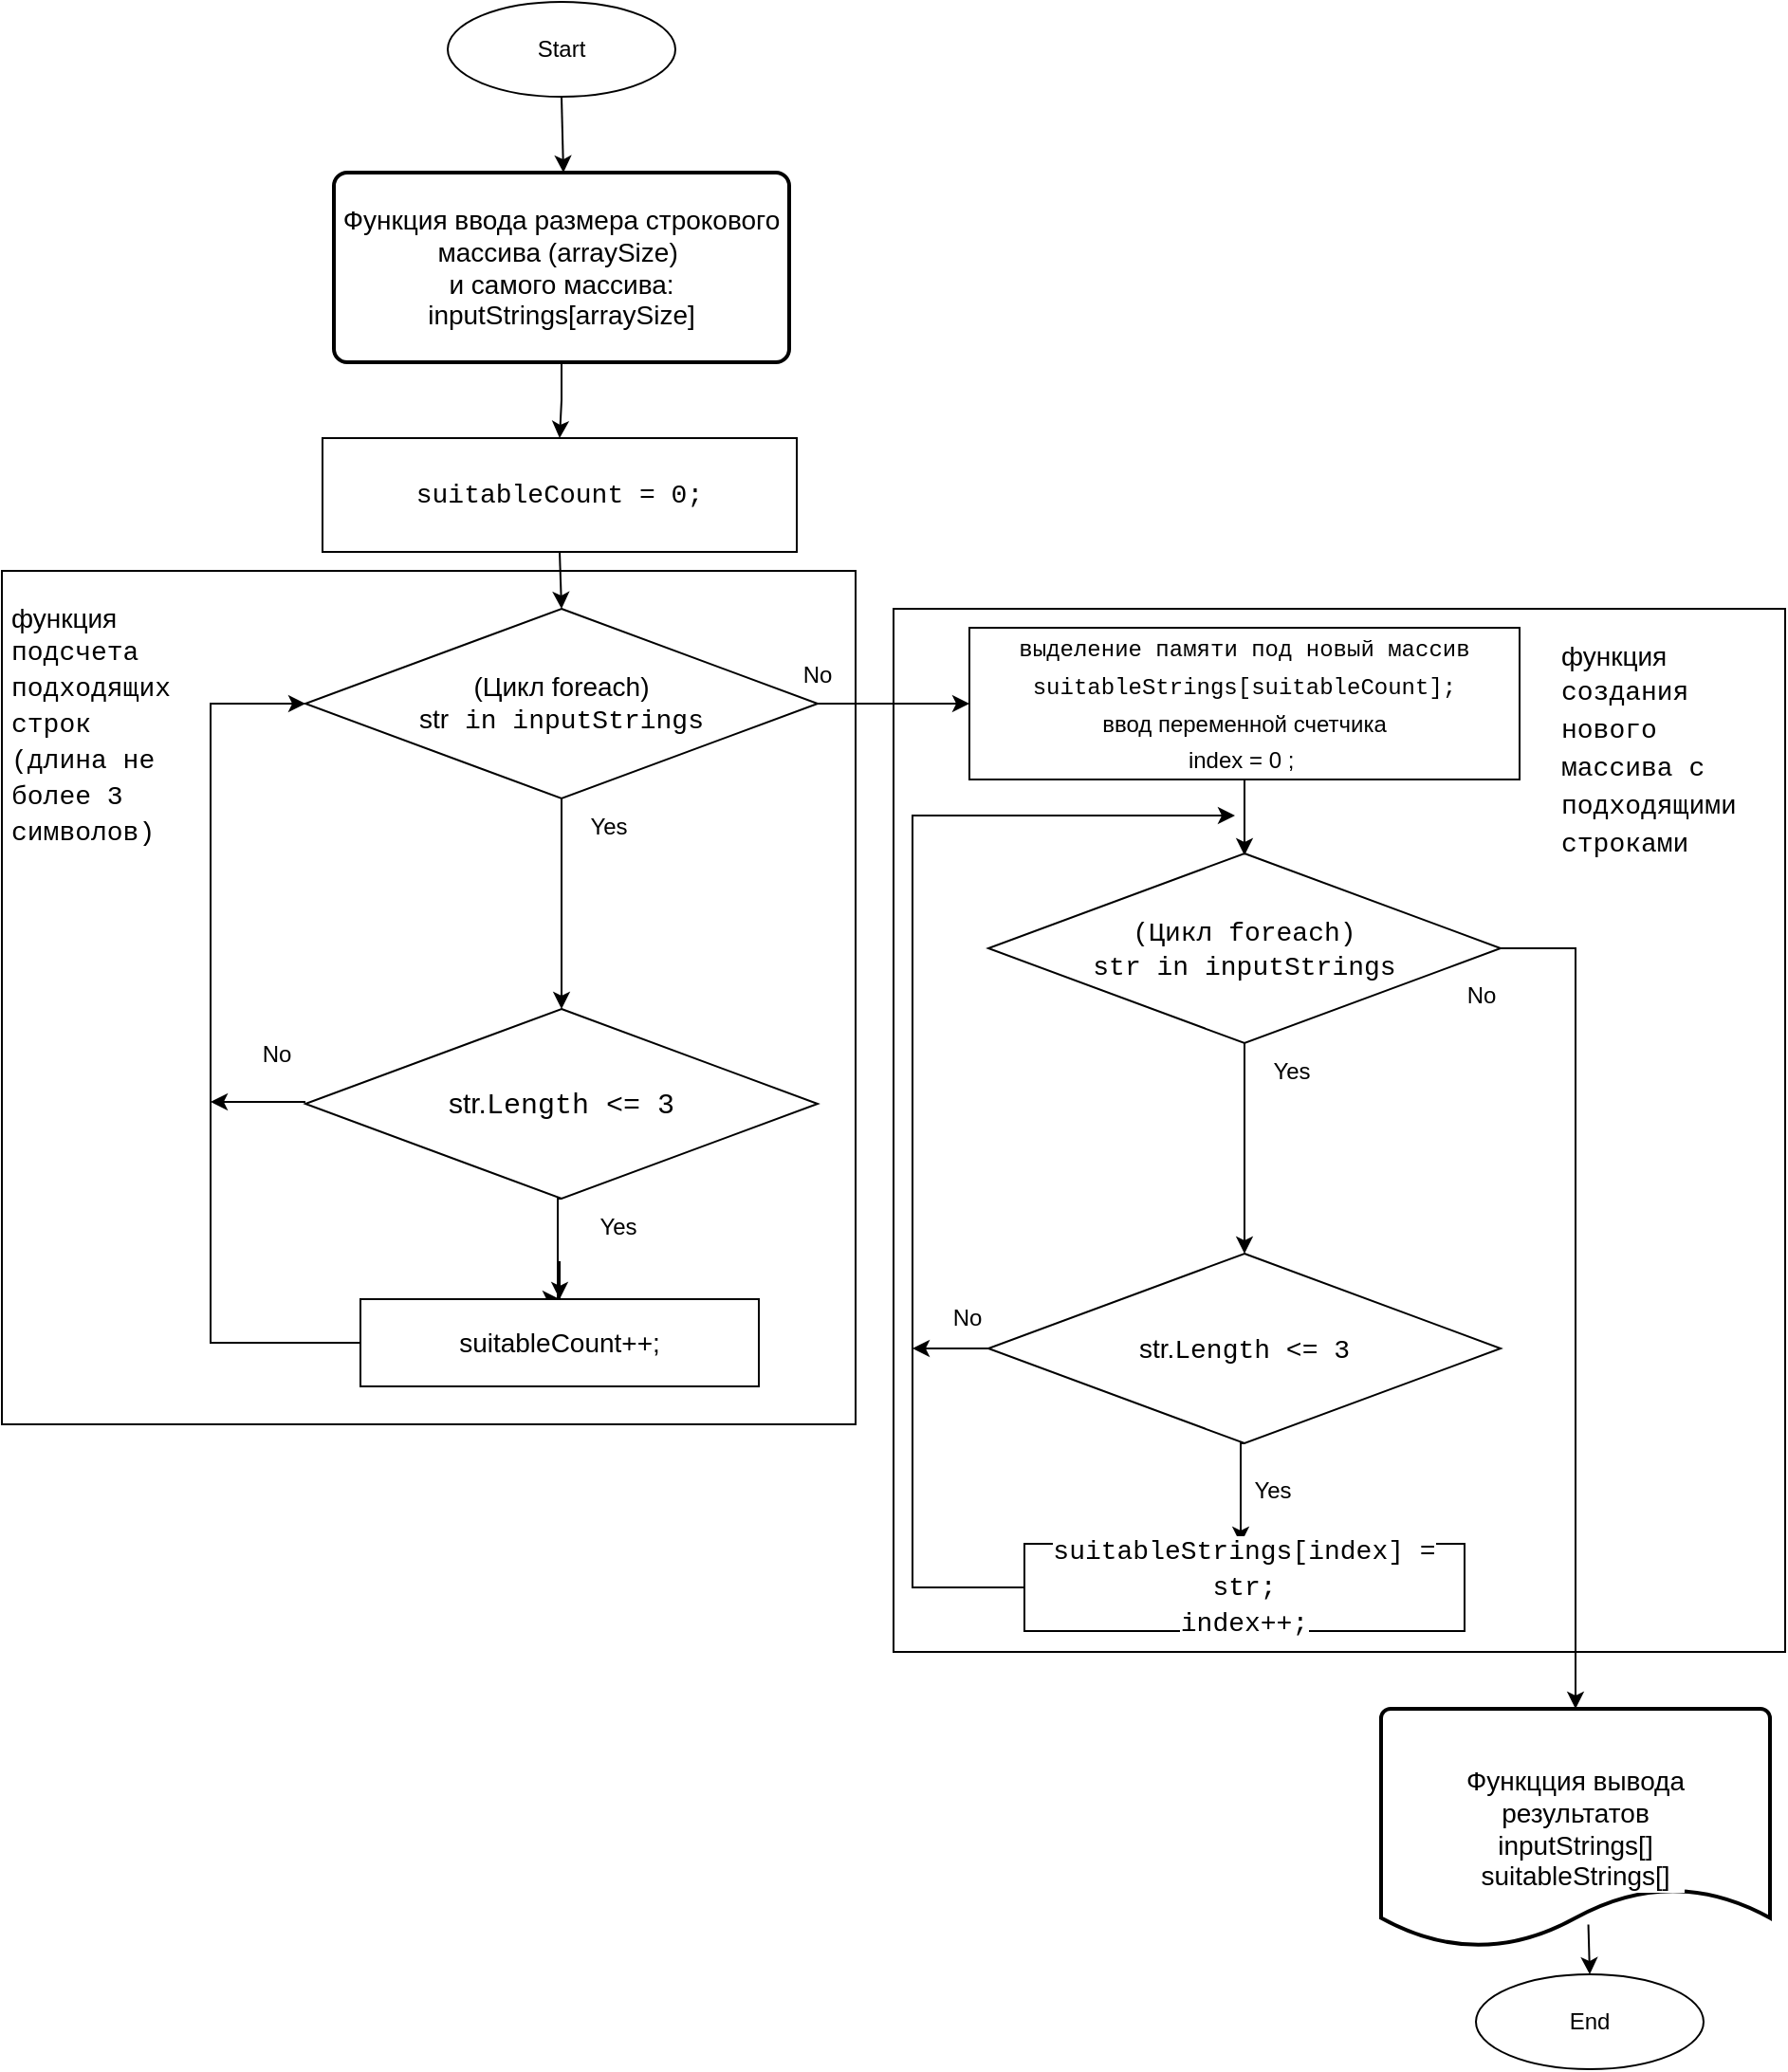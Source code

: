 <mxfile version="20.8.16" type="device"><diagram id="99YIV30c1iwatZ08gYIQ" name="Page-1"><mxGraphModel dx="1571" dy="940" grid="1" gridSize="10" guides="1" tooltips="1" connect="1" arrows="1" fold="1" page="1" pageScale="1" pageWidth="827" pageHeight="1169" math="0" shadow="0"><root><mxCell id="0"/><mxCell id="1" parent="0"/><mxCell id="FNtd4ySeTy3nz45-NtVT-94" value="" style="verticalLabelPosition=bottom;verticalAlign=top;html=1;shape=mxgraph.basic.rect;fillColor2=none;strokeWidth=1;size=20;indent=5;labelBackgroundColor=#FFFFFF;fontSize=14;fontColor=#000000;" vertex="1" parent="1"><mxGeometry x="480" y="330" width="470" height="550" as="geometry"/></mxCell><mxCell id="FNtd4ySeTy3nz45-NtVT-92" value="" style="verticalLabelPosition=bottom;verticalAlign=top;html=1;shape=mxgraph.basic.rect;fillColor2=none;strokeWidth=1;size=20;indent=5;labelBackgroundColor=#FFFFFF;fontSize=14;fontColor=#000000;" vertex="1" parent="1"><mxGeometry x="10" y="310" width="450" height="450" as="geometry"/></mxCell><mxCell id="FNtd4ySeTy3nz45-NtVT-93" value="&lt;span style=&quot;background-color: rgb(255, 255, 255);&quot;&gt;функция&lt;br&gt;&lt;/span&gt;&lt;div style=&quot;font-family: Consolas, &amp;quot;Courier New&amp;quot;, monospace; line-height: 19px;&quot;&gt;&lt;span style=&quot;background-color: rgb(255, 255, 255);&quot;&gt;подсчета подходящих строк (длина не более 3 символов)&lt;/span&gt;&lt;/div&gt;" style="text;whiteSpace=wrap;html=1;fontSize=14;fontColor=#000000;" vertex="1" parent="1"><mxGeometry x="13" y="320" width="77" height="40" as="geometry"/></mxCell><mxCell id="7" style="edgeStyle=none;html=1;exitX=0.5;exitY=1;exitDx=0;exitDy=0;" parent="1" source="2" edge="1"><mxGeometry relative="1" as="geometry"><mxPoint x="306" y="100" as="targetPoint"/></mxGeometry></mxCell><mxCell id="2" value="" style="ellipse;whiteSpace=wrap;html=1;" parent="1" vertex="1"><mxGeometry x="245" y="10" width="120" height="50" as="geometry"/></mxCell><mxCell id="3" value="Start" style="text;html=1;strokeColor=none;fillColor=none;align=center;verticalAlign=middle;whiteSpace=wrap;rounded=0;" parent="1" vertex="1"><mxGeometry x="275" y="20" width="60" height="30" as="geometry"/></mxCell><mxCell id="38" style="edgeStyle=none;html=1;exitX=1;exitY=0.5;exitDx=0;exitDy=0;entryX=0;entryY=0.5;entryDx=0;entryDy=0;" parent="1" source="26" edge="1" target="FNtd4ySeTy3nz45-NtVT-102"><mxGeometry relative="1" as="geometry"><mxPoint x="530" y="380" as="targetPoint"/></mxGeometry></mxCell><mxCell id="26" value="&lt;font style=&quot;font-size: 14px;&quot;&gt;&lt;div style=&quot;&quot;&gt;(Цикл foreach)&lt;/div&gt;&lt;div style=&quot;&quot;&gt;&lt;/div&gt;&lt;span style=&quot;&quot;&gt;str&lt;/span&gt;&lt;span style=&quot;border-color: var(--border-color); font-family: Consolas, &amp;quot;Courier New&amp;quot;, monospace;&quot;&gt;&amp;nbsp;&lt;/span&gt;&lt;span style=&quot;border-color: var(--border-color); font-family: Consolas, &amp;quot;Courier New&amp;quot;, monospace;&quot;&gt;in&lt;/span&gt;&lt;span style=&quot;border-color: var(--border-color); font-family: Consolas, &amp;quot;Courier New&amp;quot;, monospace;&quot;&gt;&amp;nbsp;&lt;/span&gt;&lt;span style=&quot;border-color: var(--border-color); font-family: Consolas, &amp;quot;Courier New&amp;quot;, monospace;&quot;&gt;inputStrings&lt;/span&gt;&lt;/font&gt;" style="rhombus;whiteSpace=wrap;html=1;" parent="1" vertex="1"><mxGeometry x="170" y="330" width="270" height="100" as="geometry"/></mxCell><mxCell id="32" style="edgeStyle=none;html=1;exitX=0.5;exitY=1;exitDx=0;exitDy=0;entryX=0.5;entryY=0;entryDx=0;entryDy=0;" parent="1" source="29" target="26" edge="1"><mxGeometry relative="1" as="geometry"/></mxCell><mxCell id="29" value="&lt;div style=&quot;font-family: Consolas, &amp;quot;Courier New&amp;quot;, monospace; font-size: 14px; line-height: 19px;&quot;&gt;&lt;span style=&quot;background-color: rgb(255, 255, 255);&quot;&gt;suitableCount = 0;&lt;/span&gt;&lt;/div&gt;" style="rounded=0;whiteSpace=wrap;html=1;" parent="1" vertex="1"><mxGeometry x="179" y="240" width="250" height="60" as="geometry"/></mxCell><mxCell id="34" value="" style="ellipse;whiteSpace=wrap;html=1;" parent="1" vertex="1"><mxGeometry x="787" y="1050" width="120" height="50" as="geometry"/></mxCell><mxCell id="35" value="End" style="text;html=1;strokeColor=none;fillColor=none;align=center;verticalAlign=middle;whiteSpace=wrap;rounded=0;" parent="1" vertex="1"><mxGeometry x="817" y="1060" width="60" height="30" as="geometry"/></mxCell><mxCell id="37" value="" style="endArrow=classic;html=1;entryX=0.5;entryY=0;entryDx=0;entryDy=0;exitX=0.533;exitY=0.903;exitDx=0;exitDy=0;exitPerimeter=0;" parent="1" target="34" edge="1" source="FNtd4ySeTy3nz45-NtVT-87"><mxGeometry width="50" height="50" relative="1" as="geometry"><mxPoint x="847" y="1010" as="sourcePoint"/><mxPoint x="557" y="910" as="targetPoint"/></mxGeometry></mxCell><mxCell id="42" value="Yes" style="text;html=1;strokeColor=none;fillColor=none;align=center;verticalAlign=middle;whiteSpace=wrap;rounded=0;" parent="1" vertex="1"><mxGeometry x="300" y="430" width="60" height="30" as="geometry"/></mxCell><mxCell id="54" style="edgeStyle=none;html=1;" parent="1" edge="1"><mxGeometry relative="1" as="geometry"><mxPoint x="170" y="590" as="sourcePoint"/><mxPoint x="120" y="590" as="targetPoint"/></mxGeometry></mxCell><mxCell id="43" value="&lt;font style=&quot;font-size: 15px;&quot;&gt;str.&lt;span style=&quot;border-color: var(--border-color); font-family: Consolas, &amp;quot;Courier New&amp;quot;, monospace;&quot;&gt;Length&lt;/span&gt;&lt;span style=&quot;border-color: var(--border-color); font-family: Consolas, &amp;quot;Courier New&amp;quot;, monospace;&quot;&gt;&amp;nbsp;&amp;lt;=&amp;nbsp;&lt;/span&gt;&lt;span style=&quot;border-color: var(--border-color); font-family: Consolas, &amp;quot;Courier New&amp;quot;, monospace;&quot;&gt;3&lt;/span&gt;&lt;/font&gt;" style="rhombus;whiteSpace=wrap;html=1;" parent="1" vertex="1"><mxGeometry x="170" y="541" width="270" height="100" as="geometry"/></mxCell><mxCell id="45" style="edgeStyle=none;html=1;exitX=0.5;exitY=1;exitDx=0;exitDy=0;entryX=0.5;entryY=0;entryDx=0;entryDy=0;" parent="1" source="26" target="43" edge="1"><mxGeometry relative="1" as="geometry"><mxPoint x="305" y="429" as="sourcePoint"/></mxGeometry></mxCell><mxCell id="FNtd4ySeTy3nz45-NtVT-66" value="" style="edgeStyle=orthogonalEdgeStyle;rounded=0;orthogonalLoop=1;jettySize=auto;html=1;fontSize=14;fontColor=#000000;exitX=0.5;exitY=1;exitDx=0;exitDy=0;entryX=0.5;entryY=0;entryDx=0;entryDy=0;" edge="1" parent="1" source="43" target="47"><mxGeometry relative="1" as="geometry"><mxPoint x="303" y="674" as="targetPoint"/><Array as="points"><mxPoint x="303" y="641"/><mxPoint x="303" y="694"/></Array></mxGeometry></mxCell><mxCell id="46" value="Yes" style="text;html=1;strokeColor=none;fillColor=none;align=center;verticalAlign=middle;whiteSpace=wrap;rounded=0;" parent="1" vertex="1"><mxGeometry x="305" y="641" width="60" height="30" as="geometry"/></mxCell><mxCell id="FNtd4ySeTy3nz45-NtVT-89" style="edgeStyle=orthogonalEdgeStyle;rounded=0;orthogonalLoop=1;jettySize=auto;html=1;fontSize=14;fontColor=#000000;" edge="1" parent="1" source="47"><mxGeometry relative="1" as="geometry"><mxPoint x="304" y="694" as="targetPoint"/></mxGeometry></mxCell><mxCell id="FNtd4ySeTy3nz45-NtVT-99" style="edgeStyle=orthogonalEdgeStyle;rounded=0;orthogonalLoop=1;jettySize=auto;html=1;exitX=0;exitY=0.5;exitDx=0;exitDy=0;entryX=0;entryY=0.5;entryDx=0;entryDy=0;fontSize=14;fontColor=#000000;" edge="1" parent="1" source="47" target="26"><mxGeometry relative="1" as="geometry"><Array as="points"><mxPoint x="120" y="717"/><mxPoint x="120" y="380"/></Array></mxGeometry></mxCell><mxCell id="47" value="&lt;font style=&quot;font-size: 14px;&quot;&gt;suitableCount++;&lt;/font&gt;" style="rounded=0;whiteSpace=wrap;html=1;" parent="1" vertex="1"><mxGeometry x="199" y="694" width="210" height="46" as="geometry"/></mxCell><mxCell id="55" value="No" style="text;html=1;strokeColor=none;fillColor=none;align=center;verticalAlign=middle;whiteSpace=wrap;rounded=0;" parent="1" vertex="1"><mxGeometry x="410" y="350" width="60" height="30" as="geometry"/></mxCell><mxCell id="56" value="No" style="text;html=1;strokeColor=none;fillColor=none;align=center;verticalAlign=middle;whiteSpace=wrap;rounded=0;" parent="1" vertex="1"><mxGeometry x="125" y="550" width="60" height="30" as="geometry"/></mxCell><mxCell id="FNtd4ySeTy3nz45-NtVT-61" value="" style="edgeStyle=orthogonalEdgeStyle;rounded=0;orthogonalLoop=1;jettySize=auto;html=1;exitX=0.5;exitY=1;exitDx=0;exitDy=0;" edge="1" parent="1" source="FNtd4ySeTy3nz45-NtVT-62"><mxGeometry relative="1" as="geometry"><mxPoint x="304" y="150" as="sourcePoint"/><mxPoint x="304" y="240" as="targetPoint"/></mxGeometry></mxCell><mxCell id="FNtd4ySeTy3nz45-NtVT-62" value="&lt;div style=&quot;font-size: 14px;&quot;&gt;&lt;font style=&quot;font-size: 14px;&quot;&gt;Функция ввода размера строкового массива&amp;nbsp;&lt;/font&gt;(arraySize)&amp;nbsp;&lt;/div&gt;&lt;div style=&quot;font-size: 14px;&quot;&gt;и самого массива:&lt;/div&gt;&lt;div style=&quot;font-size: 14px;&quot;&gt;&lt;font style=&quot;font-size: 14px;&quot;&gt;inputStrings[arraySize&lt;/font&gt;]&lt;/div&gt;" style="rounded=1;whiteSpace=wrap;html=1;absoluteArcSize=1;arcSize=14;strokeWidth=2;labelBackgroundColor=default;" vertex="1" parent="1"><mxGeometry x="185" y="100" width="240" height="100" as="geometry"/></mxCell><mxCell id="FNtd4ySeTy3nz45-NtVT-85" style="edgeStyle=orthogonalEdgeStyle;rounded=0;orthogonalLoop=1;jettySize=auto;html=1;exitX=1;exitY=0.5;exitDx=0;exitDy=0;fontSize=14;fontColor=#000000;entryX=0.5;entryY=0;entryDx=0;entryDy=0;entryPerimeter=0;" edge="1" parent="1" source="FNtd4ySeTy3nz45-NtVT-69" target="FNtd4ySeTy3nz45-NtVT-87"><mxGeometry relative="1" as="geometry"><mxPoint x="870" y="1064" as="targetPoint"/></mxGeometry></mxCell><mxCell id="FNtd4ySeTy3nz45-NtVT-69" value="&lt;font style=&quot;font-size: 14px;&quot;&gt;&lt;span style=&quot;font-family: Consolas, &amp;quot;Courier New&amp;quot;, monospace; background-color: rgb(255, 255, 255);&quot;&gt;(Цикл foreach)&lt;/span&gt;&lt;br&gt;&lt;span style=&quot;background-color: rgb(255, 255, 255);&quot;&gt;&lt;span style=&quot;border-color: var(--border-color);&quot;&gt;&lt;font style=&quot;font-size: 14px;&quot; face=&quot;Consolas, Courier New, monospace&quot;&gt;str&lt;/font&gt;&lt;/span&gt;&lt;span style=&quot;font-family: Consolas, &amp;quot;Courier New&amp;quot;, monospace;&quot;&gt;&amp;nbsp;&lt;/span&gt;&lt;span style=&quot;border-color: var(--border-color); font-family: Consolas, &amp;quot;Courier New&amp;quot;, monospace;&quot;&gt;in&lt;/span&gt;&lt;span style=&quot;font-family: Consolas, &amp;quot;Courier New&amp;quot;, monospace;&quot;&gt;&amp;nbsp;&lt;/span&gt;&lt;span style=&quot;border-color: var(--border-color); font-family: Consolas, &amp;quot;Courier New&amp;quot;, monospace;&quot;&gt;inputStrings&lt;/span&gt;&lt;/span&gt;&lt;/font&gt;" style="rhombus;whiteSpace=wrap;html=1;" vertex="1" parent="1"><mxGeometry x="530" y="459" width="270" height="100" as="geometry"/></mxCell><mxCell id="FNtd4ySeTy3nz45-NtVT-70" value="Yes" style="text;html=1;strokeColor=none;fillColor=none;align=center;verticalAlign=middle;whiteSpace=wrap;rounded=0;" vertex="1" parent="1"><mxGeometry x="660" y="559" width="60" height="30" as="geometry"/></mxCell><mxCell id="FNtd4ySeTy3nz45-NtVT-71" style="edgeStyle=none;html=1;exitX=0;exitY=0.5;exitDx=0;exitDy=0;" edge="1" parent="1" source="FNtd4ySeTy3nz45-NtVT-72"><mxGeometry relative="1" as="geometry"><mxPoint x="490" y="720" as="targetPoint"/></mxGeometry></mxCell><mxCell id="FNtd4ySeTy3nz45-NtVT-72" value="&lt;font style=&quot;font-size: 14px; background-color: rgb(255, 255, 255);&quot;&gt;str.&lt;span style=&quot;border-color: var(--border-color); font-family: Consolas, &amp;quot;Courier New&amp;quot;, monospace;&quot;&gt;Length&lt;/span&gt;&lt;span style=&quot;font-family: Consolas, &amp;quot;Courier New&amp;quot;, monospace;&quot;&gt;&amp;nbsp;&amp;lt;=&amp;nbsp;&lt;/span&gt;&lt;span style=&quot;border-color: var(--border-color); font-family: Consolas, &amp;quot;Courier New&amp;quot;, monospace;&quot;&gt;3&lt;/span&gt;&lt;/font&gt;" style="rhombus;whiteSpace=wrap;html=1;" vertex="1" parent="1"><mxGeometry x="530" y="670" width="270" height="100" as="geometry"/></mxCell><mxCell id="FNtd4ySeTy3nz45-NtVT-74" style="edgeStyle=none;html=1;exitX=0.5;exitY=1;exitDx=0;exitDy=0;entryX=0.5;entryY=0;entryDx=0;entryDy=0;" edge="1" parent="1" source="FNtd4ySeTy3nz45-NtVT-69" target="FNtd4ySeTy3nz45-NtVT-72"><mxGeometry relative="1" as="geometry"><mxPoint x="665" y="558" as="sourcePoint"/></mxGeometry></mxCell><mxCell id="FNtd4ySeTy3nz45-NtVT-75" value="" style="edgeStyle=orthogonalEdgeStyle;rounded=0;orthogonalLoop=1;jettySize=auto;html=1;fontSize=14;fontColor=#000000;exitX=0.5;exitY=1;exitDx=0;exitDy=0;" edge="1" parent="1" source="FNtd4ySeTy3nz45-NtVT-72"><mxGeometry relative="1" as="geometry"><mxPoint x="663" y="823" as="targetPoint"/><Array as="points"><mxPoint x="663" y="770"/></Array></mxGeometry></mxCell><mxCell id="FNtd4ySeTy3nz45-NtVT-76" value="Yes" style="text;html=1;strokeColor=none;fillColor=none;align=center;verticalAlign=middle;whiteSpace=wrap;rounded=0;" vertex="1" parent="1"><mxGeometry x="650" y="780" width="60" height="30" as="geometry"/></mxCell><mxCell id="FNtd4ySeTy3nz45-NtVT-83" style="edgeStyle=orthogonalEdgeStyle;rounded=0;orthogonalLoop=1;jettySize=auto;html=1;exitX=0;exitY=0.5;exitDx=0;exitDy=0;fontSize=14;fontColor=#000000;" edge="1" parent="1" source="FNtd4ySeTy3nz45-NtVT-77"><mxGeometry relative="1" as="geometry"><mxPoint x="660" y="439" as="targetPoint"/><Array as="points"><mxPoint x="490" y="846"/><mxPoint x="490" y="439"/></Array></mxGeometry></mxCell><mxCell id="FNtd4ySeTy3nz45-NtVT-77" value="&lt;div style=&quot;font-family: Consolas, &amp;quot;Courier New&amp;quot;, monospace; font-size: 14px; line-height: 19px;&quot;&gt;&lt;div style=&quot;border-color: var(--border-color);&quot;&gt;&lt;div style=&quot;border-color: var(--border-color);&quot;&gt;&lt;span style=&quot;background-color: rgb(255, 255, 255);&quot;&gt;suitableStrings[index] = str;&lt;/span&gt;&lt;/div&gt;&lt;div style=&quot;border-color: var(--border-color);&quot;&gt;&lt;span style=&quot;background-color: rgb(255, 255, 255);&quot;&gt;index++;&lt;/span&gt;&lt;/div&gt;&lt;/div&gt;&lt;/div&gt;" style="rounded=0;whiteSpace=wrap;html=1;" vertex="1" parent="1"><mxGeometry x="549" y="823" width="232" height="46" as="geometry"/></mxCell><mxCell id="FNtd4ySeTy3nz45-NtVT-79" value="No" style="text;html=1;strokeColor=none;fillColor=none;align=center;verticalAlign=middle;whiteSpace=wrap;rounded=0;" vertex="1" parent="1"><mxGeometry x="760" y="519" width="60" height="30" as="geometry"/></mxCell><mxCell id="FNtd4ySeTy3nz45-NtVT-80" value="No" style="text;html=1;strokeColor=none;fillColor=none;align=center;verticalAlign=middle;whiteSpace=wrap;rounded=0;" vertex="1" parent="1"><mxGeometry x="489" y="689" width="60" height="30" as="geometry"/></mxCell><mxCell id="FNtd4ySeTy3nz45-NtVT-87" value="Функцция вывода&lt;br&gt;результатов&lt;br&gt;inputStrings[]&lt;br&gt;suitableStrings[]" style="strokeWidth=2;html=1;shape=mxgraph.flowchart.document2;whiteSpace=wrap;size=0.25;labelBackgroundColor=#FFFFFF;fontSize=14;fontColor=#000000;" vertex="1" parent="1"><mxGeometry x="737" y="910" width="205" height="126" as="geometry"/></mxCell><mxCell id="FNtd4ySeTy3nz45-NtVT-95" value="&lt;span style=&quot;background-color: rgb(255, 255, 255);&quot;&gt;функция&lt;br&gt;&lt;/span&gt;&lt;div style=&quot;line-height: 19px;&quot;&gt;&lt;font face=&quot;Consolas, Courier New, monospace&quot;&gt;создания нового массива с подходящими строками&lt;/font&gt;&lt;br&gt;&lt;/div&gt;" style="text;whiteSpace=wrap;html=1;fontSize=14;fontColor=#000000;" vertex="1" parent="1"><mxGeometry x="830" y="340" width="110" height="40" as="geometry"/></mxCell><mxCell id="FNtd4ySeTy3nz45-NtVT-102" value="&lt;div style=&quot;line-height: 19px;&quot;&gt;&lt;font face=&quot;Consolas, Courier New, monospace&quot;&gt;выделение памяти под новый массив&lt;/font&gt;&lt;/div&gt;&lt;div style=&quot;line-height: 19px;&quot;&gt;&lt;font face=&quot;Consolas, Courier New, monospace&quot;&gt;suitableStrings[suitableCount];&lt;/font&gt;&lt;br&gt;&lt;/div&gt;&lt;div style=&quot;line-height: 19px;&quot;&gt;&lt;span style=&quot;background-color: initial;&quot;&gt;ввод переменной счетчика&lt;/span&gt;&lt;br&gt;&lt;/div&gt;&lt;div style=&quot;line-height: 19px;&quot;&gt;index = 0 ;&amp;nbsp;&lt;span style=&quot;background-color: initial;&quot;&gt;&lt;br&gt;&lt;/span&gt;&lt;/div&gt;" style="rounded=0;whiteSpace=wrap;html=1;" vertex="1" parent="1"><mxGeometry x="520" y="340" width="290" height="80" as="geometry"/></mxCell><mxCell id="FNtd4ySeTy3nz45-NtVT-103" style="edgeStyle=none;html=1;exitX=0.5;exitY=1;exitDx=0;exitDy=0;" edge="1" parent="1" source="FNtd4ySeTy3nz45-NtVT-102"><mxGeometry relative="1" as="geometry"><mxPoint x="665" y="460" as="targetPoint"/><mxPoint x="450" y="390" as="sourcePoint"/></mxGeometry></mxCell></root></mxGraphModel></diagram></mxfile>